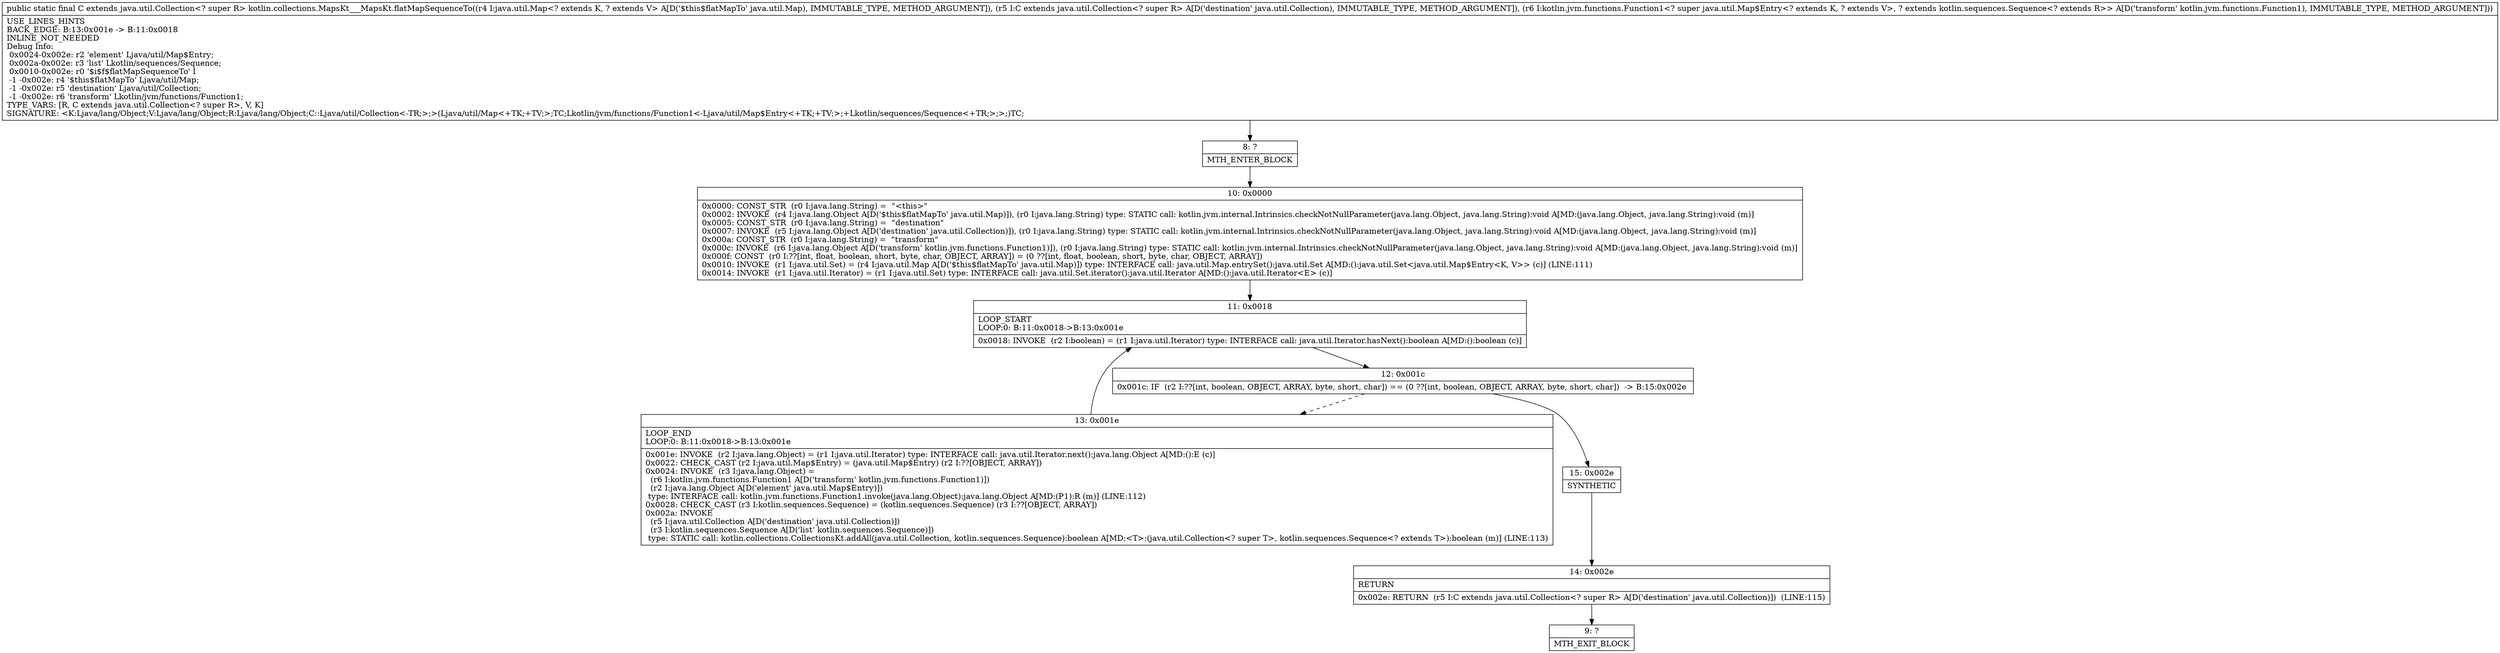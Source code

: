 digraph "CFG forkotlin.collections.MapsKt___MapsKt.flatMapSequenceTo(Ljava\/util\/Map;Ljava\/util\/Collection;Lkotlin\/jvm\/functions\/Function1;)Ljava\/util\/Collection;" {
Node_8 [shape=record,label="{8\:\ ?|MTH_ENTER_BLOCK\l}"];
Node_10 [shape=record,label="{10\:\ 0x0000|0x0000: CONST_STR  (r0 I:java.lang.String) =  \"\<this\>\" \l0x0002: INVOKE  (r4 I:java.lang.Object A[D('$this$flatMapTo' java.util.Map)]), (r0 I:java.lang.String) type: STATIC call: kotlin.jvm.internal.Intrinsics.checkNotNullParameter(java.lang.Object, java.lang.String):void A[MD:(java.lang.Object, java.lang.String):void (m)]\l0x0005: CONST_STR  (r0 I:java.lang.String) =  \"destination\" \l0x0007: INVOKE  (r5 I:java.lang.Object A[D('destination' java.util.Collection)]), (r0 I:java.lang.String) type: STATIC call: kotlin.jvm.internal.Intrinsics.checkNotNullParameter(java.lang.Object, java.lang.String):void A[MD:(java.lang.Object, java.lang.String):void (m)]\l0x000a: CONST_STR  (r0 I:java.lang.String) =  \"transform\" \l0x000c: INVOKE  (r6 I:java.lang.Object A[D('transform' kotlin.jvm.functions.Function1)]), (r0 I:java.lang.String) type: STATIC call: kotlin.jvm.internal.Intrinsics.checkNotNullParameter(java.lang.Object, java.lang.String):void A[MD:(java.lang.Object, java.lang.String):void (m)]\l0x000f: CONST  (r0 I:??[int, float, boolean, short, byte, char, OBJECT, ARRAY]) = (0 ??[int, float, boolean, short, byte, char, OBJECT, ARRAY]) \l0x0010: INVOKE  (r1 I:java.util.Set) = (r4 I:java.util.Map A[D('$this$flatMapTo' java.util.Map)]) type: INTERFACE call: java.util.Map.entrySet():java.util.Set A[MD:():java.util.Set\<java.util.Map$Entry\<K, V\>\> (c)] (LINE:111)\l0x0014: INVOKE  (r1 I:java.util.Iterator) = (r1 I:java.util.Set) type: INTERFACE call: java.util.Set.iterator():java.util.Iterator A[MD:():java.util.Iterator\<E\> (c)]\l}"];
Node_11 [shape=record,label="{11\:\ 0x0018|LOOP_START\lLOOP:0: B:11:0x0018\-\>B:13:0x001e\l|0x0018: INVOKE  (r2 I:boolean) = (r1 I:java.util.Iterator) type: INTERFACE call: java.util.Iterator.hasNext():boolean A[MD:():boolean (c)]\l}"];
Node_12 [shape=record,label="{12\:\ 0x001c|0x001c: IF  (r2 I:??[int, boolean, OBJECT, ARRAY, byte, short, char]) == (0 ??[int, boolean, OBJECT, ARRAY, byte, short, char])  \-\> B:15:0x002e \l}"];
Node_13 [shape=record,label="{13\:\ 0x001e|LOOP_END\lLOOP:0: B:11:0x0018\-\>B:13:0x001e\l|0x001e: INVOKE  (r2 I:java.lang.Object) = (r1 I:java.util.Iterator) type: INTERFACE call: java.util.Iterator.next():java.lang.Object A[MD:():E (c)]\l0x0022: CHECK_CAST (r2 I:java.util.Map$Entry) = (java.util.Map$Entry) (r2 I:??[OBJECT, ARRAY]) \l0x0024: INVOKE  (r3 I:java.lang.Object) = \l  (r6 I:kotlin.jvm.functions.Function1 A[D('transform' kotlin.jvm.functions.Function1)])\l  (r2 I:java.lang.Object A[D('element' java.util.Map$Entry)])\l type: INTERFACE call: kotlin.jvm.functions.Function1.invoke(java.lang.Object):java.lang.Object A[MD:(P1):R (m)] (LINE:112)\l0x0028: CHECK_CAST (r3 I:kotlin.sequences.Sequence) = (kotlin.sequences.Sequence) (r3 I:??[OBJECT, ARRAY]) \l0x002a: INVOKE  \l  (r5 I:java.util.Collection A[D('destination' java.util.Collection)])\l  (r3 I:kotlin.sequences.Sequence A[D('list' kotlin.sequences.Sequence)])\l type: STATIC call: kotlin.collections.CollectionsKt.addAll(java.util.Collection, kotlin.sequences.Sequence):boolean A[MD:\<T\>:(java.util.Collection\<? super T\>, kotlin.sequences.Sequence\<? extends T\>):boolean (m)] (LINE:113)\l}"];
Node_15 [shape=record,label="{15\:\ 0x002e|SYNTHETIC\l}"];
Node_14 [shape=record,label="{14\:\ 0x002e|RETURN\l|0x002e: RETURN  (r5 I:C extends java.util.Collection\<? super R\> A[D('destination' java.util.Collection)])  (LINE:115)\l}"];
Node_9 [shape=record,label="{9\:\ ?|MTH_EXIT_BLOCK\l}"];
MethodNode[shape=record,label="{public static final C extends java.util.Collection\<? super R\> kotlin.collections.MapsKt___MapsKt.flatMapSequenceTo((r4 I:java.util.Map\<? extends K, ? extends V\> A[D('$this$flatMapTo' java.util.Map), IMMUTABLE_TYPE, METHOD_ARGUMENT]), (r5 I:C extends java.util.Collection\<? super R\> A[D('destination' java.util.Collection), IMMUTABLE_TYPE, METHOD_ARGUMENT]), (r6 I:kotlin.jvm.functions.Function1\<? super java.util.Map$Entry\<? extends K, ? extends V\>, ? extends kotlin.sequences.Sequence\<? extends R\>\> A[D('transform' kotlin.jvm.functions.Function1), IMMUTABLE_TYPE, METHOD_ARGUMENT]))  | USE_LINES_HINTS\lBACK_EDGE: B:13:0x001e \-\> B:11:0x0018\lINLINE_NOT_NEEDED\lDebug Info:\l  0x0024\-0x002e: r2 'element' Ljava\/util\/Map$Entry;\l  0x002a\-0x002e: r3 'list' Lkotlin\/sequences\/Sequence;\l  0x0010\-0x002e: r0 '$i$f$flatMapSequenceTo' I\l  \-1 \-0x002e: r4 '$this$flatMapTo' Ljava\/util\/Map;\l  \-1 \-0x002e: r5 'destination' Ljava\/util\/Collection;\l  \-1 \-0x002e: r6 'transform' Lkotlin\/jvm\/functions\/Function1;\lTYPE_VARS: [R, C extends java.util.Collection\<? super R\>, V, K]\lSIGNATURE: \<K:Ljava\/lang\/Object;V:Ljava\/lang\/Object;R:Ljava\/lang\/Object;C::Ljava\/util\/Collection\<\-TR;\>;\>(Ljava\/util\/Map\<+TK;+TV;\>;TC;Lkotlin\/jvm\/functions\/Function1\<\-Ljava\/util\/Map$Entry\<+TK;+TV;\>;+Lkotlin\/sequences\/Sequence\<+TR;\>;\>;)TC;\l}"];
MethodNode -> Node_8;Node_8 -> Node_10;
Node_10 -> Node_11;
Node_11 -> Node_12;
Node_12 -> Node_13[style=dashed];
Node_12 -> Node_15;
Node_13 -> Node_11;
Node_15 -> Node_14;
Node_14 -> Node_9;
}

